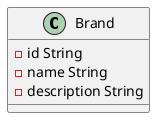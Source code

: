 @startuml Class Brand
class Brand {
    - id String
    - name String
    - description String
}
@enduml